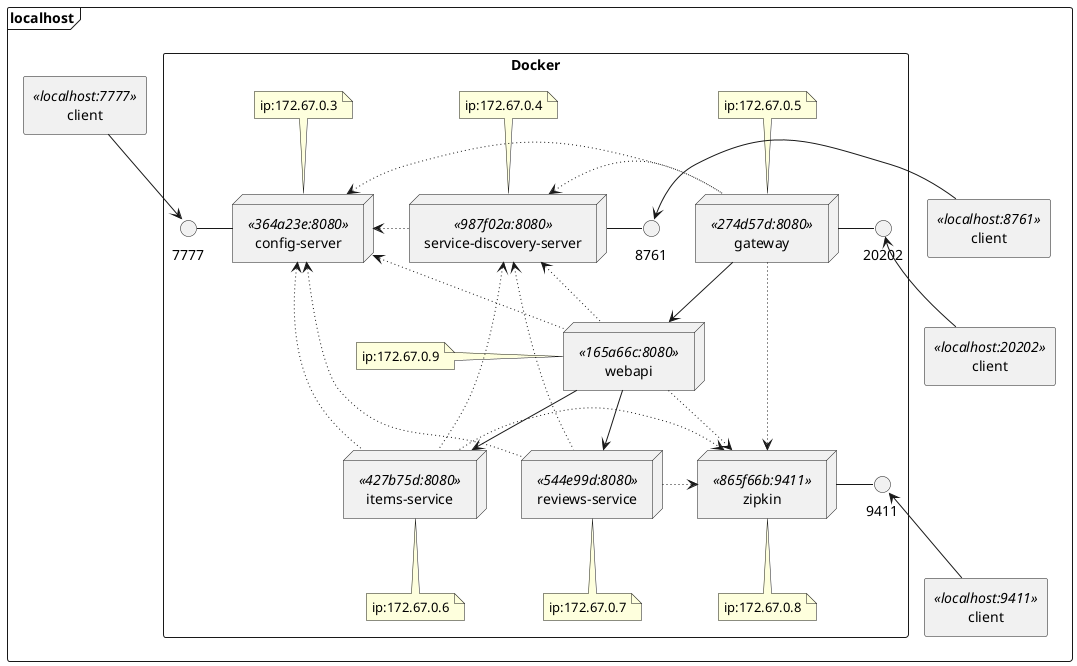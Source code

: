 @startuml

skinparam shadowing false

frame localhost {

    agent client <<localhost:20202>> as gatewayclient
    agent client <<localhost:7777>> as csclient
    agent client <<localhost:8761>> as sdsclient
    agent client <<localhost:9411>> as zipclient

    rectangle Docker {

        node config-server <<364a23e:8080>> as cs {
        }
        node service-discovery-server <<987f02a:8080>> as sds {
        }
        node gateway <<274d57d:8080>> as gateway {
        }
        node webapi <<165a66c:8080>> as webapi {
        }
        node items-service <<427b75d:8080>> as is {
        }
        node reviews-service <<544e99d:8080>> as rs {
        }
        node zipkin <<865f66b:9411>> as zipkin {
        }

        interface 20202 as gateport
        interface 7777 as csport
        interface 8761 as sdsport
        interface 9411 as zipport

        gateway - gateport
        zipkin -left- zipport

        cs - csport
        cs <~ gateway
        cs <~ webapi
        cs <~ is
        cs <~ rs
        cs <~ sds

        sds - sdsport
        sds <~ gateway
        sds <~ webapi
        sds <~ is
        sds <~ rs

        gateway --> webapi
        webapi --> is
        webapi --> rs

        gateway ~> zipkin
        webapi ~> zipkin
        is ~> zipkin
        rs ~> zipkin

        note top of cs : ip:172.67.0.3
        note top of sds : ip:172.67.0.4
        note top of gateway : ip:172.67.0.5
        note bottom of is : ip:172.67.0.6
        note bottom of rs : ip:172.67.0.7
        note bottom of zipkin : ip:172.67.0.8
        note left of webapi : ip:172.67.0.9
    }

    gatewayclient -up-> gateport
    csclient --> csport
    sdsclient -left-> sdsport
    zipclient -up-> zipport
}

@enduml